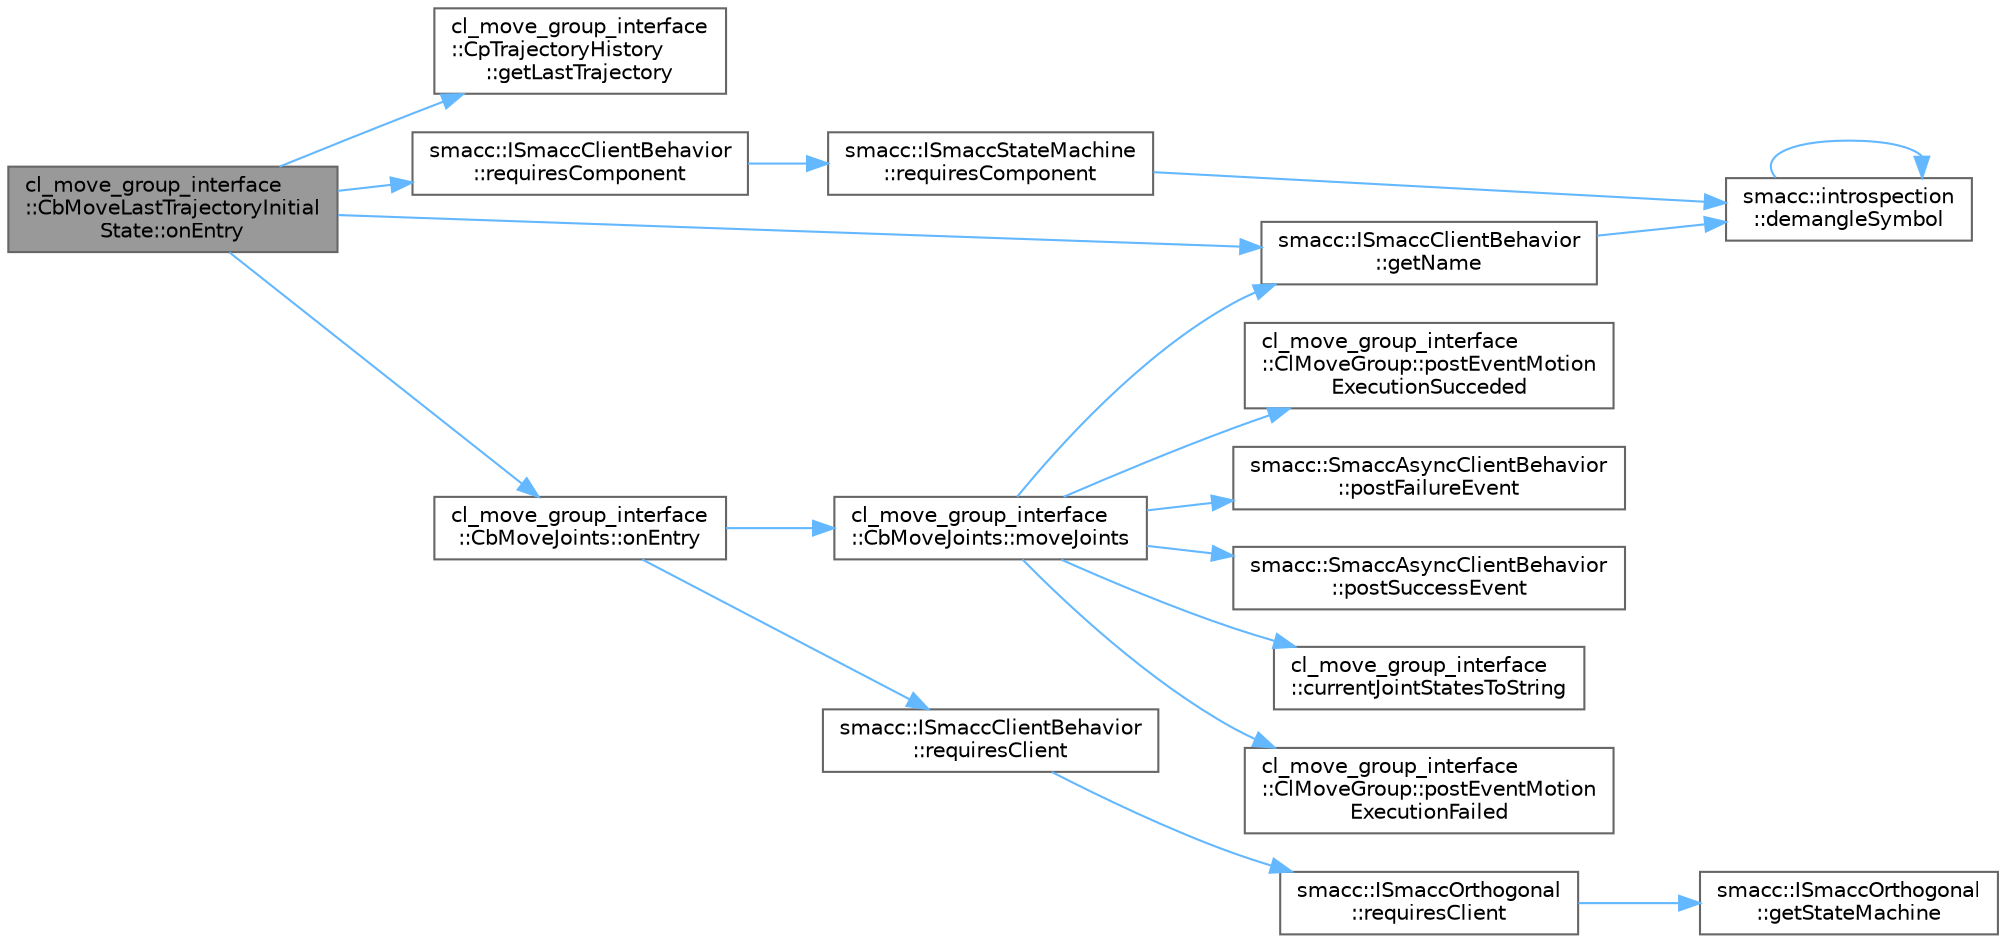 digraph "cl_move_group_interface::CbMoveLastTrajectoryInitialState::onEntry"
{
 // LATEX_PDF_SIZE
  bgcolor="transparent";
  edge [fontname=Helvetica,fontsize=10,labelfontname=Helvetica,labelfontsize=10];
  node [fontname=Helvetica,fontsize=10,shape=box,height=0.2,width=0.4];
  rankdir="LR";
  Node1 [label="cl_move_group_interface\l::CbMoveLastTrajectoryInitial\lState::onEntry",height=0.2,width=0.4,color="gray40", fillcolor="grey60", style="filled", fontcolor="black",tooltip=" "];
  Node1 -> Node2 [color="steelblue1",style="solid"];
  Node2 [label="cl_move_group_interface\l::CpTrajectoryHistory\l::getLastTrajectory",height=0.2,width=0.4,color="grey40", fillcolor="white", style="filled",URL="$classcl__move__group__interface_1_1CpTrajectoryHistory.html#acca64f5923a0960c704e3e8a727ba3ae",tooltip=" "];
  Node1 -> Node3 [color="steelblue1",style="solid"];
  Node3 [label="smacc::ISmaccClientBehavior\l::getName",height=0.2,width=0.4,color="grey40", fillcolor="white", style="filled",URL="$classsmacc_1_1ISmaccClientBehavior.html#a18e4bec9460b010f2894c0f7e7064a34",tooltip=" "];
  Node3 -> Node4 [color="steelblue1",style="solid"];
  Node4 [label="smacc::introspection\l::demangleSymbol",height=0.2,width=0.4,color="grey40", fillcolor="white", style="filled",URL="$namespacesmacc_1_1introspection.html#aa9158a0ff0cfe83a59877e6af7d7f873",tooltip=" "];
  Node4 -> Node4 [color="steelblue1",style="solid"];
  Node1 -> Node5 [color="steelblue1",style="solid"];
  Node5 [label="cl_move_group_interface\l::CbMoveJoints::onEntry",height=0.2,width=0.4,color="grey40", fillcolor="white", style="filled",URL="$classcl__move__group__interface_1_1CbMoveJoints.html#a23e4181af695aed9fa6bb4ae3f17fd76",tooltip=" "];
  Node5 -> Node6 [color="steelblue1",style="solid"];
  Node6 [label="cl_move_group_interface\l::CbMoveJoints::moveJoints",height=0.2,width=0.4,color="grey40", fillcolor="white", style="filled",URL="$classcl__move__group__interface_1_1CbMoveJoints.html#ad91d243eb8a818e240d85e5a7fdea68d",tooltip=" "];
  Node6 -> Node7 [color="steelblue1",style="solid"];
  Node7 [label="cl_move_group_interface\l::currentJointStatesToString",height=0.2,width=0.4,color="grey40", fillcolor="white", style="filled",URL="$namespacecl__move__group__interface.html#aad71400738b3e25d9fa9ac924670de5d",tooltip=" "];
  Node6 -> Node3 [color="steelblue1",style="solid"];
  Node6 -> Node8 [color="steelblue1",style="solid"];
  Node8 [label="cl_move_group_interface\l::ClMoveGroup::postEventMotion\lExecutionFailed",height=0.2,width=0.4,color="grey40", fillcolor="white", style="filled",URL="$classcl__move__group__interface_1_1ClMoveGroup.html#a39dc3871d29b2af1ab739057f6ca6daa",tooltip=" "];
  Node6 -> Node9 [color="steelblue1",style="solid"];
  Node9 [label="cl_move_group_interface\l::ClMoveGroup::postEventMotion\lExecutionSucceded",height=0.2,width=0.4,color="grey40", fillcolor="white", style="filled",URL="$classcl__move__group__interface_1_1ClMoveGroup.html#aebaf269db373d41837bae87651458e54",tooltip=" "];
  Node6 -> Node10 [color="steelblue1",style="solid"];
  Node10 [label="smacc::SmaccAsyncClientBehavior\l::postFailureEvent",height=0.2,width=0.4,color="grey40", fillcolor="white", style="filled",URL="$classsmacc_1_1SmaccAsyncClientBehavior.html#af6fa358cb1ab5ed16791a201f59260e0",tooltip=" "];
  Node6 -> Node11 [color="steelblue1",style="solid"];
  Node11 [label="smacc::SmaccAsyncClientBehavior\l::postSuccessEvent",height=0.2,width=0.4,color="grey40", fillcolor="white", style="filled",URL="$classsmacc_1_1SmaccAsyncClientBehavior.html#adf18efe1f0e4eacc1277b8865a8a94b1",tooltip=" "];
  Node5 -> Node12 [color="steelblue1",style="solid"];
  Node12 [label="smacc::ISmaccClientBehavior\l::requiresClient",height=0.2,width=0.4,color="grey40", fillcolor="white", style="filled",URL="$classsmacc_1_1ISmaccClientBehavior.html#a32b16e99e3b4cb289414203dc861a440",tooltip=" "];
  Node12 -> Node13 [color="steelblue1",style="solid"];
  Node13 [label="smacc::ISmaccOrthogonal\l::requiresClient",height=0.2,width=0.4,color="grey40", fillcolor="white", style="filled",URL="$classsmacc_1_1ISmaccOrthogonal.html#a602e16b09f8a1b3de889f2f3d90a3211",tooltip=" "];
  Node13 -> Node14 [color="steelblue1",style="solid"];
  Node14 [label="smacc::ISmaccOrthogonal\l::getStateMachine",height=0.2,width=0.4,color="grey40", fillcolor="white", style="filled",URL="$classsmacc_1_1ISmaccOrthogonal.html#aae265ec480b8ed552ddc79afd2d93a62",tooltip=" "];
  Node1 -> Node15 [color="steelblue1",style="solid"];
  Node15 [label="smacc::ISmaccClientBehavior\l::requiresComponent",height=0.2,width=0.4,color="grey40", fillcolor="white", style="filled",URL="$classsmacc_1_1ISmaccClientBehavior.html#a19c6d658c8e809bb93bfdc9b639a3ac3",tooltip=" "];
  Node15 -> Node16 [color="steelblue1",style="solid"];
  Node16 [label="smacc::ISmaccStateMachine\l::requiresComponent",height=0.2,width=0.4,color="grey40", fillcolor="white", style="filled",URL="$classsmacc_1_1ISmaccStateMachine.html#aa6b25e28f3bce24c4b356dc865a9eb7b",tooltip=" "];
  Node16 -> Node4 [color="steelblue1",style="solid"];
}
